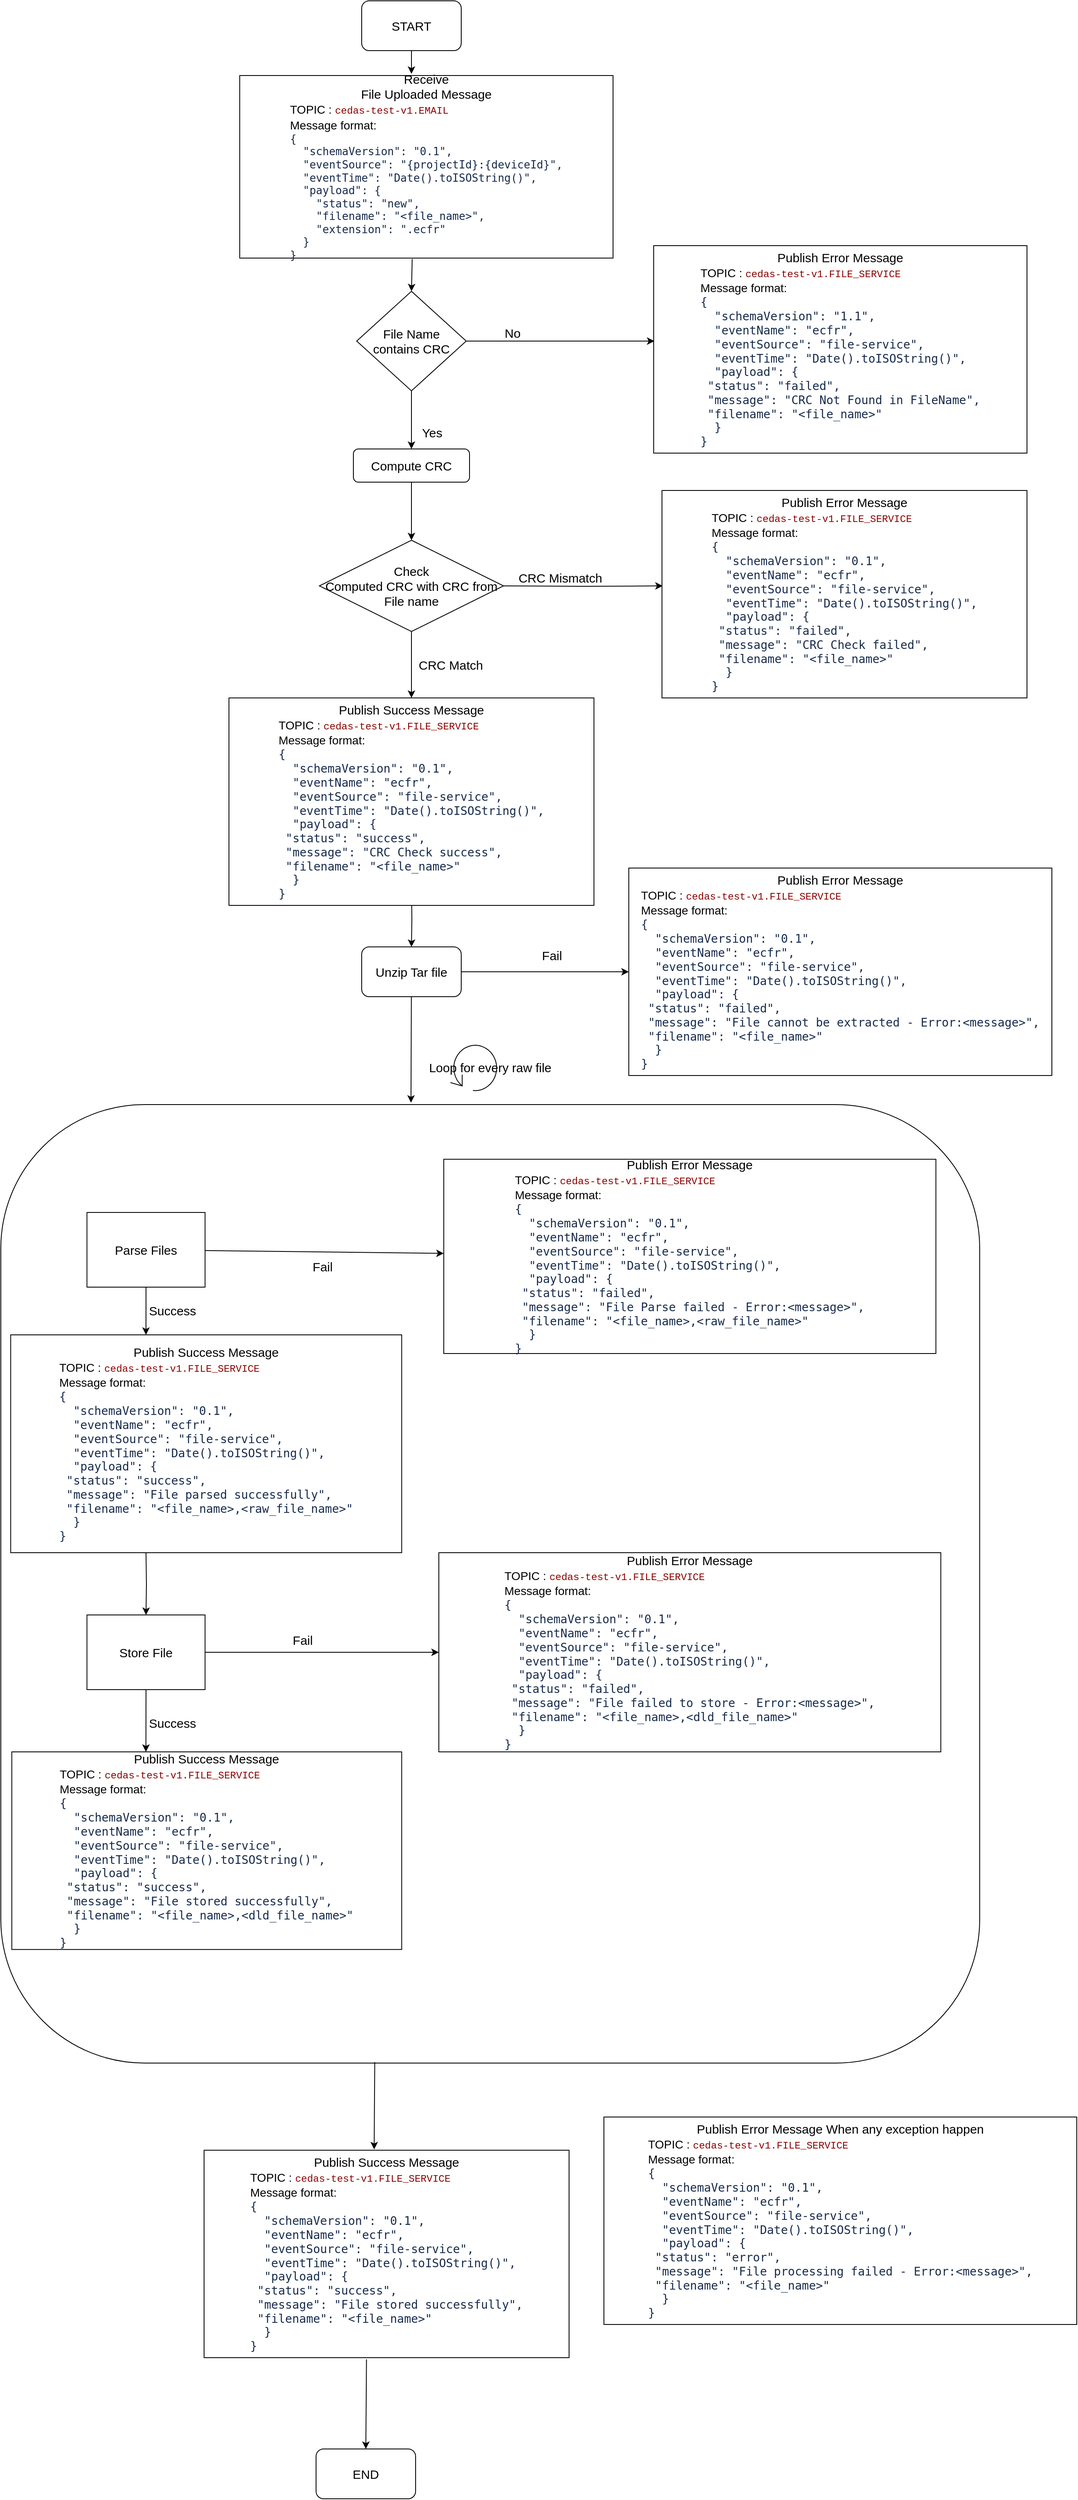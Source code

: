 <mxfile version="12.6.5" type="github">
  <diagram id="6WdQNFewNc1khkmcoBYZ" name="Page-1">
    <mxGraphModel dx="1426" dy="764" grid="1" gridSize="10" guides="1" tooltips="1" connect="1" arrows="1" fold="1" page="1" pageScale="1" pageWidth="850" pageHeight="1100" math="0" shadow="0">
      <root>
        <mxCell id="0"/>
        <mxCell id="1" parent="0"/>
        <mxCell id="ZElb9SdDPXtM1rfK_ozZ-1" value="&lt;font style=&quot;font-size: 15px&quot;&gt;Receive&lt;br&gt;File Uploaded Message&lt;br&gt;&lt;div style=&quot;text-align: left&quot;&gt;&lt;span style=&quot;font-size: 14px&quot;&gt;TOPIC :&amp;nbsp;&lt;/span&gt;&lt;span style=&quot;color: rgb(139 , 0 , 0) ; background-color: rgb(255 , 255 , 254) ; font-family: &amp;#34;menlo&amp;#34; , &amp;#34;monaco&amp;#34; , &amp;#34;courier new&amp;#34; , monospace ; font-size: 12px ; white-space: pre&quot;&gt;cedas-test-v1.EMAIL&lt;/span&gt;&lt;span style=&quot;font-size: 14px&quot;&gt;&lt;br&gt;&lt;/span&gt;&lt;span style=&quot;font-size: 14px&quot;&gt;Message format:&amp;nbsp;&lt;/span&gt;&lt;/div&gt;&lt;/font&gt;&lt;pre style=&quot;margin-top: 0px ; margin-bottom: 0px ; white-space: pre-wrap ; color: rgb(23 , 43 , 77) ; text-align: left ; font-size: 13px&quot;&gt;{&lt;br&gt;  &quot;schemaVersion&quot;: &quot;0.1&quot;,&lt;br&gt;  &quot;eventSource&quot;: &quot;{projectId}:{deviceId}&quot;,&lt;br&gt;  &quot;eventTime&quot;: &quot;Date().toISOString()&quot;,&lt;br&gt;  &quot;payload&quot;: {&lt;/pre&gt;&lt;pre style=&quot;margin-top: 0px ; margin-bottom: 0px ; white-space: pre-wrap ; color: rgb(23 , 43 , 77) ; text-align: left ; font-size: 13px&quot;&gt;    &quot;status&quot;: &quot;new&quot;,&lt;br&gt;    &quot;filename&quot;: &quot;&amp;lt;file_name&amp;gt;&quot;,&lt;/pre&gt;&lt;pre style=&quot;margin-top: 0px ; margin-bottom: 0px ; white-space: pre-wrap ; color: rgb(23 , 43 , 77) ; text-align: left ; font-size: 13px&quot;&gt;    &quot;extension&quot;: &quot;.ecfr&quot;&lt;br&gt;  }&lt;br&gt;}&lt;/pre&gt;" style="rounded=0;whiteSpace=wrap;html=1;" parent="1" vertex="1">
          <mxGeometry x="353" y="90" width="450" height="220" as="geometry"/>
        </mxCell>
        <mxCell id="ZElb9SdDPXtM1rfK_ozZ-9" value="" style="edgeStyle=orthogonalEdgeStyle;rounded=0;orthogonalLoop=1;jettySize=auto;html=1;" parent="1" source="ZElb9SdDPXtM1rfK_ozZ-5" target="ZElb9SdDPXtM1rfK_ozZ-8" edge="1">
          <mxGeometry relative="1" as="geometry"/>
        </mxCell>
        <mxCell id="ZElb9SdDPXtM1rfK_ozZ-12" style="edgeStyle=orthogonalEdgeStyle;rounded=0;orthogonalLoop=1;jettySize=auto;html=1;entryX=0.002;entryY=0.46;entryDx=0;entryDy=0;entryPerimeter=0;" parent="1" source="ZElb9SdDPXtM1rfK_ozZ-5" target="ZElb9SdDPXtM1rfK_ozZ-11" edge="1">
          <mxGeometry relative="1" as="geometry"/>
        </mxCell>
        <mxCell id="ZElb9SdDPXtM1rfK_ozZ-5" value="&lt;font style=&quot;font-size: 15px&quot;&gt;File Name &lt;br&gt;contains CRC&lt;/font&gt;" style="rhombus;whiteSpace=wrap;html=1;" parent="1" vertex="1">
          <mxGeometry x="494" y="350" width="132" height="120" as="geometry"/>
        </mxCell>
        <mxCell id="ZElb9SdDPXtM1rfK_ozZ-6" value="" style="endArrow=classic;html=1;exitX=0.462;exitY=1.005;exitDx=0;exitDy=0;exitPerimeter=0;entryX=0.5;entryY=0;entryDx=0;entryDy=0;" parent="1" source="ZElb9SdDPXtM1rfK_ozZ-1" target="ZElb9SdDPXtM1rfK_ozZ-5" edge="1">
          <mxGeometry width="50" height="50" relative="1" as="geometry">
            <mxPoint x="420" y="380" as="sourcePoint"/>
            <mxPoint x="558" y="340" as="targetPoint"/>
          </mxGeometry>
        </mxCell>
        <mxCell id="ZElb9SdDPXtM1rfK_ozZ-16" style="edgeStyle=orthogonalEdgeStyle;rounded=0;orthogonalLoop=1;jettySize=auto;html=1;entryX=0.5;entryY=0;entryDx=0;entryDy=0;" parent="1" source="ZElb9SdDPXtM1rfK_ozZ-8" target="ZElb9SdDPXtM1rfK_ozZ-14" edge="1">
          <mxGeometry relative="1" as="geometry"/>
        </mxCell>
        <mxCell id="ZElb9SdDPXtM1rfK_ozZ-8" value="&lt;font style=&quot;font-size: 15px&quot;&gt;Compute CRC&lt;br&gt;&lt;/font&gt;" style="rounded=1;whiteSpace=wrap;html=1;" parent="1" vertex="1">
          <mxGeometry x="490" y="540" width="140" height="40" as="geometry"/>
        </mxCell>
        <mxCell id="ZElb9SdDPXtM1rfK_ozZ-10" value="&lt;font style=&quot;font-size: 15px&quot;&gt;Yes&lt;/font&gt;" style="text;html=1;strokeColor=none;fillColor=none;align=center;verticalAlign=middle;whiteSpace=wrap;rounded=0;" parent="1" vertex="1">
          <mxGeometry x="565" y="510" width="40" height="20" as="geometry"/>
        </mxCell>
        <mxCell id="ZElb9SdDPXtM1rfK_ozZ-11" value="&lt;font style=&quot;font-size: 15px&quot;&gt;Publish Error Message&lt;br&gt;&lt;div style=&quot;text-align: left&quot;&gt;&lt;span style=&quot;font-size: 14px&quot;&gt;TOPIC :&amp;nbsp;&lt;/span&gt;&lt;span style=&quot;color: rgb(139 , 0 , 0) ; font-family: &amp;#34;menlo&amp;#34; , &amp;#34;monaco&amp;#34; , &amp;#34;courier new&amp;#34; , monospace ; font-size: 12px ; white-space: pre ; background-color: rgb(255 , 255 , 254)&quot;&gt;cedas-test-v1.FILE_SERVICE&lt;/span&gt;&lt;span style=&quot;font-size: 14px&quot;&gt;&lt;br&gt;Message format:&amp;nbsp;&lt;/span&gt;&lt;/div&gt;&lt;/font&gt;&lt;pre style=&quot;margin-top: 0px ; margin-bottom: 0px ; white-space: pre-wrap ; color: rgb(23 , 43 , 77) ; text-align: left ; font-size: 13px&quot;&gt;&lt;pre style=&quot;margin-top: 0px ; margin-bottom: 0px ; white-space: pre-wrap ; font-size: 14px&quot;&gt;{&lt;br&gt;  &quot;schemaVersion&quot;: &quot;1.1&quot;,&lt;/pre&gt;&lt;pre style=&quot;margin-top: 0px ; margin-bottom: 0px ; white-space: pre-wrap ; font-size: 14px&quot;&gt;  &quot;eventName&quot;: &quot;ecfr&quot;,&lt;br&gt;  &quot;eventSource&quot;: &quot;file-service&quot;,&lt;br&gt;  &quot;eventTime&quot;: &quot;Date().toISOString()&quot;,&lt;br&gt;  &quot;payload&quot;: {&lt;br&gt;	&quot;status&quot;: &quot;failed&quot;,&lt;/pre&gt;&lt;pre style=&quot;margin-top: 0px ; margin-bottom: 0px ; white-space: pre-wrap ; font-size: 14px&quot;&gt;	&quot;message&quot;: &quot;CRC Not Found in FileName&quot;,&lt;/pre&gt;&lt;pre style=&quot;margin-top: 0px ; margin-bottom: 0px ; white-space: pre-wrap ; font-size: 14px&quot;&gt;	&quot;filename&quot;: &quot;&amp;lt;file_name&amp;gt;&quot;&lt;br&gt;  }&lt;br&gt;}&lt;/pre&gt;&lt;/pre&gt;" style="rounded=0;whiteSpace=wrap;html=1;" parent="1" vertex="1">
          <mxGeometry x="852" y="295" width="450" height="250" as="geometry"/>
        </mxCell>
        <mxCell id="ZElb9SdDPXtM1rfK_ozZ-13" value="&lt;font style=&quot;font-size: 15px&quot;&gt;No&lt;/font&gt;" style="text;html=1;strokeColor=none;fillColor=none;align=center;verticalAlign=middle;whiteSpace=wrap;rounded=0;" parent="1" vertex="1">
          <mxGeometry x="662" y="390" width="40" height="20" as="geometry"/>
        </mxCell>
        <mxCell id="ZElb9SdDPXtM1rfK_ozZ-21" style="edgeStyle=orthogonalEdgeStyle;rounded=0;orthogonalLoop=1;jettySize=auto;html=1;" parent="1" source="ZElb9SdDPXtM1rfK_ozZ-14" target="ZElb9SdDPXtM1rfK_ozZ-20" edge="1">
          <mxGeometry relative="1" as="geometry"/>
        </mxCell>
        <mxCell id="ZElb9SdDPXtM1rfK_ozZ-14" value="&lt;span style=&quot;font-size: 15px&quot;&gt;Check &lt;br&gt;Computed CRC with CRC from File name&lt;/span&gt;" style="rhombus;whiteSpace=wrap;html=1;" parent="1" vertex="1">
          <mxGeometry x="449" y="650" width="222" height="110" as="geometry"/>
        </mxCell>
        <mxCell id="ZElb9SdDPXtM1rfK_ozZ-17" style="edgeStyle=orthogonalEdgeStyle;rounded=0;orthogonalLoop=1;jettySize=auto;html=1;entryX=0.002;entryY=0.46;entryDx=0;entryDy=0;entryPerimeter=0;" parent="1" target="ZElb9SdDPXtM1rfK_ozZ-18" edge="1">
          <mxGeometry relative="1" as="geometry">
            <mxPoint x="671" y="705" as="sourcePoint"/>
          </mxGeometry>
        </mxCell>
        <mxCell id="ZElb9SdDPXtM1rfK_ozZ-18" value="&lt;font style=&quot;font-size: 15px&quot;&gt;Publish Error Message&lt;br&gt;&lt;div style=&quot;text-align: left&quot;&gt;&lt;span style=&quot;font-size: 14px&quot;&gt;TOPIC :&amp;nbsp;&lt;/span&gt;&lt;span style=&quot;color: rgb(139 , 0 , 0) ; font-family: &amp;#34;menlo&amp;#34; , &amp;#34;monaco&amp;#34; , &amp;#34;courier new&amp;#34; , monospace ; font-size: 12px ; white-space: pre ; background-color: rgb(255 , 255 , 254)&quot;&gt;cedas-test-v1.FILE_SERVICE&lt;/span&gt;&lt;span style=&quot;font-size: 14px&quot;&gt;&lt;br&gt;Message format:&amp;nbsp;&lt;/span&gt;&lt;/div&gt;&lt;/font&gt;&lt;pre style=&quot;margin-top: 0px ; margin-bottom: 0px ; white-space: pre-wrap ; color: rgb(23 , 43 , 77) ; text-align: left ; font-size: 13px&quot;&gt;&lt;pre style=&quot;margin-top: 0px ; margin-bottom: 0px ; white-space: pre-wrap ; font-size: 14px&quot;&gt;{&lt;br&gt;  &quot;schemaVersion&quot;: &quot;0.1&quot;,&lt;/pre&gt;&lt;pre style=&quot;margin-top: 0px ; margin-bottom: 0px ; white-space: pre-wrap ; font-size: 14px&quot;&gt;&lt;pre style=&quot;margin-top: 0px ; margin-bottom: 0px ; white-space: pre-wrap&quot;&gt;  &quot;eventName&quot;: &quot;ecfr&quot;,&lt;br&gt;  &quot;eventSource&quot;: &quot;file-service&quot;,&lt;/pre&gt;  &quot;eventTime&quot;: &quot;Date().toISOString()&quot;,&lt;br&gt;  &quot;payload&quot;: {&lt;br&gt;	&quot;status&quot;: &quot;failed&quot;,&lt;/pre&gt;&lt;pre style=&quot;margin-top: 0px ; margin-bottom: 0px ; white-space: pre-wrap ; font-size: 14px&quot;&gt;	&quot;message&quot;: &quot;CRC Check failed&quot;,&lt;br&gt;&lt;/pre&gt;&lt;pre style=&quot;margin-top: 0px ; margin-bottom: 0px ; white-space: pre-wrap ; font-size: 14px&quot;&gt;	&quot;filename&quot;: &quot;&amp;lt;file_name&amp;gt;&quot;&lt;br&gt;  }&lt;br&gt;}&lt;/pre&gt;&lt;/pre&gt;" style="rounded=0;whiteSpace=wrap;html=1;" parent="1" vertex="1">
          <mxGeometry x="862" y="590" width="440" height="250" as="geometry"/>
        </mxCell>
        <mxCell id="ZElb9SdDPXtM1rfK_ozZ-19" value="&lt;font style=&quot;font-size: 15px&quot;&gt;CRC Mismatch&lt;/font&gt;" style="text;html=1;strokeColor=none;fillColor=none;align=center;verticalAlign=middle;whiteSpace=wrap;rounded=0;" parent="1" vertex="1">
          <mxGeometry x="682" y="685" width="115" height="20" as="geometry"/>
        </mxCell>
        <mxCell id="ZElb9SdDPXtM1rfK_ozZ-32" style="edgeStyle=orthogonalEdgeStyle;rounded=0;orthogonalLoop=1;jettySize=auto;html=1;" parent="1" target="fc-QDYUDCDqkRIU63nJB-6" edge="1">
          <mxGeometry relative="1" as="geometry">
            <mxPoint x="560" y="1070" as="sourcePoint"/>
            <mxPoint x="560" y="1120" as="targetPoint"/>
          </mxGeometry>
        </mxCell>
        <mxCell id="ZElb9SdDPXtM1rfK_ozZ-20" value="&lt;font style=&quot;font-size: 15px&quot;&gt;Publish Success Message&lt;br&gt;&lt;div style=&quot;text-align: left&quot;&gt;&lt;span style=&quot;font-size: 14px&quot;&gt;TOPIC :&amp;nbsp;&lt;/span&gt;&lt;span style=&quot;color: rgb(139 , 0 , 0) ; font-family: &amp;#34;menlo&amp;#34; , &amp;#34;monaco&amp;#34; , &amp;#34;courier new&amp;#34; , monospace ; font-size: 12px ; white-space: pre ; background-color: rgb(255 , 255 , 254)&quot;&gt;cedas-test-v1.FILE_SERVICE&lt;/span&gt;&lt;span style=&quot;font-size: 14px&quot;&gt;&lt;br&gt;Message format:&amp;nbsp;&lt;/span&gt;&lt;/div&gt;&lt;/font&gt;&lt;pre style=&quot;margin-top: 0px ; margin-bottom: 0px ; white-space: pre-wrap ; color: rgb(23 , 43 , 77) ; text-align: left ; font-size: 13px&quot;&gt;&lt;pre style=&quot;margin-top: 0px ; margin-bottom: 0px ; white-space: pre-wrap ; font-size: 14px&quot;&gt;{&lt;br&gt;  &quot;schemaVersion&quot;: &quot;0.1&quot;,&lt;br&gt;  &quot;eventName&quot;: &quot;ecfr&quot;,&lt;pre style=&quot;margin-top: 0px ; margin-bottom: 0px ; white-space: pre-wrap&quot;&gt;  &quot;eventSource&quot;: &quot;file-service&quot;,&lt;/pre&gt;  &quot;eventTime&quot;: &quot;Date().toISOString()&quot;,&lt;br&gt;  &quot;payload&quot;: {&lt;br&gt;	&quot;status&quot;: &quot;success&quot;,&lt;/pre&gt;&lt;pre style=&quot;margin-top: 0px ; margin-bottom: 0px ; white-space: pre-wrap ; font-size: 14px&quot;&gt;	&quot;message&quot;: &quot;CRC Check success&quot;,&lt;br&gt;&lt;/pre&gt;&lt;pre style=&quot;margin-top: 0px ; margin-bottom: 0px ; white-space: pre-wrap ; font-size: 14px&quot;&gt;	&quot;filename&quot;: &quot;&amp;lt;file_name&amp;gt;&quot;&lt;br&gt;  }&lt;br&gt;}&lt;/pre&gt;&lt;/pre&gt;" style="rounded=0;whiteSpace=wrap;html=1;" parent="1" vertex="1">
          <mxGeometry x="340" y="840" width="440" height="250" as="geometry"/>
        </mxCell>
        <mxCell id="ZElb9SdDPXtM1rfK_ozZ-22" value="&lt;font style=&quot;font-size: 15px&quot;&gt;CRC Match&lt;/font&gt;" style="text;html=1;strokeColor=none;fillColor=none;align=center;verticalAlign=middle;whiteSpace=wrap;rounded=0;" parent="1" vertex="1">
          <mxGeometry x="550" y="790" width="115" height="20" as="geometry"/>
        </mxCell>
        <mxCell id="ZElb9SdDPXtM1rfK_ozZ-41" value="&lt;font style=&quot;font-size: 15px&quot;&gt;Publish Success Message&lt;br&gt;&lt;div style=&quot;text-align: left&quot;&gt;&lt;span style=&quot;font-size: 14px&quot;&gt;TOPIC :&amp;nbsp;&lt;/span&gt;&lt;span style=&quot;color: rgb(139 , 0 , 0) ; font-family: &amp;#34;menlo&amp;#34; , &amp;#34;monaco&amp;#34; , &amp;#34;courier new&amp;#34; , monospace ; font-size: 12px ; white-space: pre ; background-color: rgb(255 , 255 , 254)&quot;&gt;cedas-test-v1.FILE_SERVICE&lt;/span&gt;&lt;span style=&quot;font-size: 14px&quot;&gt;&lt;br&gt;Message format:&amp;nbsp;&lt;/span&gt;&lt;/div&gt;&lt;/font&gt;&lt;pre style=&quot;margin-top: 0px ; margin-bottom: 0px ; white-space: pre-wrap ; color: rgb(23 , 43 , 77) ; text-align: left ; font-size: 13px&quot;&gt;&lt;pre style=&quot;margin-top: 0px ; margin-bottom: 0px ; white-space: pre-wrap ; font-size: 14px&quot;&gt;{&lt;br&gt;  &quot;schemaVersion&quot;: &quot;0.1&quot;,&lt;br&gt;  &quot;eventName&quot;: &quot;ecfr&quot;,&lt;pre style=&quot;margin-top: 0px ; margin-bottom: 0px ; white-space: pre-wrap&quot;&gt;&lt;pre style=&quot;margin-top: 0px ; margin-bottom: 0px ; white-space: pre-wrap&quot;&gt;  &quot;eventSource&quot;: &quot;file-service&quot;,&lt;/pre&gt;&lt;/pre&gt;  &quot;eventTime&quot;: &quot;Date().toISOString()&quot;,&lt;br&gt;  &quot;payload&quot;: {&lt;br&gt;	&quot;status&quot;: &quot;success&quot;,&lt;/pre&gt;&lt;pre style=&quot;margin-top: 0px ; margin-bottom: 0px ; white-space: pre-wrap ; font-size: 14px&quot;&gt;	&quot;message&quot;: &quot;File stored successfully&quot;,&lt;br&gt;&lt;/pre&gt;&lt;pre style=&quot;margin-top: 0px ; margin-bottom: 0px ; white-space: pre-wrap ; font-size: 14px&quot;&gt;	&quot;filename&quot;: &quot;&amp;lt;file_name&amp;gt;&quot;&lt;br&gt;  }&lt;br&gt;}&lt;/pre&gt;&lt;/pre&gt;" style="rounded=0;whiteSpace=wrap;html=1;" parent="1" vertex="1">
          <mxGeometry x="310" y="2590" width="440" height="250" as="geometry"/>
        </mxCell>
        <mxCell id="ZElb9SdDPXtM1rfK_ozZ-43" value="&lt;font style=&quot;font-size: 15px&quot;&gt;START&lt;/font&gt;" style="rounded=1;whiteSpace=wrap;html=1;" parent="1" vertex="1">
          <mxGeometry x="500" width="120" height="60" as="geometry"/>
        </mxCell>
        <mxCell id="ZElb9SdDPXtM1rfK_ozZ-45" value="&lt;font style=&quot;font-size: 15px&quot;&gt;END&lt;/font&gt;" style="rounded=1;whiteSpace=wrap;html=1;" parent="1" vertex="1">
          <mxGeometry x="445" y="2950" width="120" height="60" as="geometry"/>
        </mxCell>
        <mxCell id="ZElb9SdDPXtM1rfK_ozZ-49" value="&lt;font style=&quot;font-size: 15px&quot;&gt;Publish Error Message When any exception happen&lt;br&gt;&lt;div style=&quot;text-align: left&quot;&gt;&lt;span style=&quot;font-size: 14px&quot;&gt;TOPIC :&amp;nbsp;&lt;/span&gt;&lt;span style=&quot;color: rgb(139 , 0 , 0) ; font-family: &amp;#34;menlo&amp;#34; , &amp;#34;monaco&amp;#34; , &amp;#34;courier new&amp;#34; , monospace ; font-size: 12px ; white-space: pre ; background-color: rgb(255 , 255 , 254)&quot;&gt;cedas-test-v1.FILE_SERVICE&lt;/span&gt;&lt;span style=&quot;font-size: 14px&quot;&gt;&lt;br&gt;Message format:&amp;nbsp;&lt;/span&gt;&lt;/div&gt;&lt;/font&gt;&lt;pre style=&quot;margin-top: 0px ; margin-bottom: 0px ; white-space: pre-wrap ; color: rgb(23 , 43 , 77) ; text-align: left ; font-size: 13px&quot;&gt;&lt;pre style=&quot;margin-top: 0px ; margin-bottom: 0px ; white-space: pre-wrap ; font-size: 14px&quot;&gt;{&lt;br&gt;  &quot;schemaVersion&quot;: &quot;0.1&quot;,&lt;br&gt;  &quot;eventName&quot;: &quot;ecfr&quot;,&lt;pre style=&quot;margin-top: 0px ; margin-bottom: 0px ; white-space: pre-wrap&quot;&gt;&lt;pre style=&quot;margin-top: 0px ; margin-bottom: 0px ; white-space: pre-wrap&quot;&gt;  &quot;eventSource&quot;: &quot;file-service&quot;,&lt;/pre&gt;&lt;/pre&gt;  &quot;eventTime&quot;: &quot;Date().toISOString()&quot;,&lt;br&gt;  &quot;payload&quot;: {&lt;br&gt;	&quot;status&quot;: &quot;error&quot;,&lt;/pre&gt;&lt;pre style=&quot;margin-top: 0px ; margin-bottom: 0px ; white-space: pre-wrap ; font-size: 14px&quot;&gt;	&quot;message&quot;: &quot;File processing failed - Error:&amp;lt;message&amp;gt;&quot;,&lt;br&gt;&lt;/pre&gt;&lt;pre style=&quot;margin-top: 0px ; margin-bottom: 0px ; white-space: pre-wrap ; font-size: 14px&quot;&gt;	&quot;filename&quot;: &quot;&amp;lt;file_name&amp;gt;&quot;&lt;br&gt;  }&lt;br&gt;}&lt;/pre&gt;&lt;/pre&gt;" style="rounded=0;whiteSpace=wrap;html=1;" parent="1" vertex="1">
          <mxGeometry x="792" y="2550" width="570" height="250" as="geometry"/>
        </mxCell>
        <mxCell id="fc-QDYUDCDqkRIU63nJB-6" value="&lt;font style=&quot;font-size: 15px&quot;&gt;Unzip Tar file&lt;/font&gt;" style="rounded=1;whiteSpace=wrap;html=1;" vertex="1" parent="1">
          <mxGeometry x="500" y="1140" width="120" height="60" as="geometry"/>
        </mxCell>
        <mxCell id="fc-QDYUDCDqkRIU63nJB-8" value="&lt;font style=&quot;font-size: 15px&quot;&gt;Publish Error Message&lt;br&gt;&lt;div style=&quot;text-align: left&quot;&gt;&lt;span style=&quot;font-size: 14px&quot;&gt;TOPIC :&amp;nbsp;&lt;/span&gt;&lt;span style=&quot;color: rgb(139 , 0 , 0) ; font-family: &amp;#34;menlo&amp;#34; , &amp;#34;monaco&amp;#34; , &amp;#34;courier new&amp;#34; , monospace ; font-size: 12px ; white-space: pre ; background-color: rgb(255 , 255 , 254)&quot;&gt;cedas-test-v1.FILE_SERVICE&lt;/span&gt;&lt;span style=&quot;font-size: 14px&quot;&gt;&lt;br&gt;Message format:&amp;nbsp;&lt;/span&gt;&lt;/div&gt;&lt;/font&gt;&lt;pre style=&quot;margin-top: 0px ; margin-bottom: 0px ; white-space: pre-wrap ; color: rgb(23 , 43 , 77) ; text-align: left ; font-size: 13px&quot;&gt;&lt;pre style=&quot;margin-top: 0px ; margin-bottom: 0px ; white-space: pre-wrap ; font-size: 14px&quot;&gt;{&lt;br&gt;  &quot;schemaVersion&quot;: &quot;0.1&quot;,&lt;br&gt;  &quot;eventName&quot;: &quot;ecfr&quot;,&lt;pre style=&quot;margin-top: 0px ; margin-bottom: 0px ; white-space: pre-wrap&quot;&gt;&lt;pre style=&quot;margin-top: 0px ; margin-bottom: 0px ; white-space: pre-wrap&quot;&gt;  &quot;eventSource&quot;: &quot;file-service&quot;,&lt;/pre&gt;&lt;/pre&gt;  &quot;eventTime&quot;: &quot;Date().toISOString()&quot;,&lt;br&gt;  &quot;payload&quot;: {&lt;br&gt;	&quot;status&quot;: &quot;failed&quot;,&lt;/pre&gt;&lt;pre style=&quot;margin-top: 0px ; margin-bottom: 0px ; white-space: pre-wrap ; font-size: 14px&quot;&gt;	&quot;message&quot;: &quot;File cannot be extracted - Error:&amp;lt;message&amp;gt;&quot;,&lt;br&gt;&lt;/pre&gt;&lt;pre style=&quot;margin-top: 0px ; margin-bottom: 0px ; white-space: pre-wrap ; font-size: 14px&quot;&gt;	&quot;filename&quot;: &quot;&amp;lt;file_name&amp;gt;&quot;&lt;br&gt;  }&lt;br&gt;}&lt;/pre&gt;&lt;/pre&gt;" style="rounded=0;whiteSpace=wrap;html=1;" vertex="1" parent="1">
          <mxGeometry x="822" y="1045" width="510" height="250" as="geometry"/>
        </mxCell>
        <mxCell id="fc-QDYUDCDqkRIU63nJB-9" value="&lt;span style=&quot;font-size: 15px&quot;&gt;Fail&lt;/span&gt;" style="text;html=1;strokeColor=none;fillColor=none;align=center;verticalAlign=middle;whiteSpace=wrap;rounded=0;" vertex="1" parent="1">
          <mxGeometry x="672" y="1140" width="115" height="20" as="geometry"/>
        </mxCell>
        <mxCell id="fc-QDYUDCDqkRIU63nJB-10" style="edgeStyle=orthogonalEdgeStyle;rounded=0;orthogonalLoop=1;jettySize=auto;html=1;exitX=1;exitY=0.5;exitDx=0;exitDy=0;" edge="1" parent="1" source="fc-QDYUDCDqkRIU63nJB-6" target="fc-QDYUDCDqkRIU63nJB-8">
          <mxGeometry relative="1" as="geometry">
            <mxPoint x="630" y="1170" as="sourcePoint"/>
            <mxPoint x="801.02" y="1169.5" as="targetPoint"/>
          </mxGeometry>
        </mxCell>
        <mxCell id="fc-QDYUDCDqkRIU63nJB-18" value="&lt;font style=&quot;font-size: 15px&quot;&gt;Loop for every raw file&lt;/font&gt;" style="text;html=1;strokeColor=none;fillColor=none;align=center;verticalAlign=middle;whiteSpace=wrap;rounded=0;" vertex="1" parent="1">
          <mxGeometry x="580" y="1275" width="150" height="20" as="geometry"/>
        </mxCell>
        <mxCell id="fc-QDYUDCDqkRIU63nJB-21" value="" style="shape=mxgraph.bpmn.loop;html=1;outlineConnect=0;" vertex="1" parent="1">
          <mxGeometry x="607" y="1255.5" width="58" height="59" as="geometry"/>
        </mxCell>
        <mxCell id="fc-QDYUDCDqkRIU63nJB-26" value="" style="endArrow=classic;html=1;entryX=0.419;entryY=-0.002;entryDx=0;entryDy=0;entryPerimeter=0;" edge="1" parent="1" source="fc-QDYUDCDqkRIU63nJB-6" target="fc-QDYUDCDqkRIU63nJB-15">
          <mxGeometry width="50" height="50" relative="1" as="geometry">
            <mxPoint x="540" y="1230" as="sourcePoint"/>
            <mxPoint x="590" y="1180" as="targetPoint"/>
          </mxGeometry>
        </mxCell>
        <mxCell id="fc-QDYUDCDqkRIU63nJB-15" value="" style="html=1;whiteSpace=wrap;rounded=1" vertex="1" parent="1">
          <mxGeometry x="65" y="1330" width="1180" height="1155" as="geometry"/>
        </mxCell>
        <mxCell id="ZElb9SdDPXtM1rfK_ozZ-23" style="edgeStyle=orthogonalEdgeStyle;rounded=0;orthogonalLoop=1;jettySize=auto;html=1;exitX=0.5;exitY=1;exitDx=0;exitDy=0;entryX=0.346;entryY=0;entryDx=0;entryDy=0;entryPerimeter=0;" parent="fc-QDYUDCDqkRIU63nJB-15" source="ZElb9SdDPXtM1rfK_ozZ-31" target="fc-QDYUDCDqkRIU63nJB-19" edge="1">
          <mxGeometry relative="1" as="geometry">
            <mxPoint x="175.013" y="315.0" as="sourcePoint"/>
            <mxPoint x="175.013" y="405" as="targetPoint"/>
          </mxGeometry>
        </mxCell>
        <mxCell id="ZElb9SdDPXtM1rfK_ozZ-26" value="&lt;font style=&quot;font-size: 15px&quot;&gt;Publish Error Message&lt;br&gt;&lt;div style=&quot;text-align: left&quot;&gt;&lt;span style=&quot;font-size: 14px&quot;&gt;TOPIC :&amp;nbsp;&lt;/span&gt;&lt;span style=&quot;color: rgb(139 , 0 , 0) ; font-family: &amp;#34;menlo&amp;#34; , &amp;#34;monaco&amp;#34; , &amp;#34;courier new&amp;#34; , monospace ; font-size: 12px ; white-space: pre ; background-color: rgb(255 , 255 , 254)&quot;&gt;cedas-test-v1.FILE_SERVICE&lt;/span&gt;&lt;span style=&quot;font-size: 14px&quot;&gt;&lt;br&gt;Message format:&amp;nbsp;&lt;/span&gt;&lt;/div&gt;&lt;/font&gt;&lt;pre style=&quot;margin-top: 0px ; margin-bottom: 0px ; white-space: pre-wrap ; color: rgb(23 , 43 , 77) ; text-align: left ; font-size: 13px&quot;&gt;&lt;pre style=&quot;margin-top: 0px ; margin-bottom: 0px ; white-space: pre-wrap ; font-size: 14px&quot;&gt;{&lt;br&gt;  &quot;schemaVersion&quot;: &quot;0.1&quot;,&lt;br&gt;  &quot;eventName&quot;: &quot;ecfr&quot;,&lt;pre style=&quot;margin-top: 0px ; margin-bottom: 0px ; white-space: pre-wrap&quot;&gt;&lt;pre style=&quot;margin-top: 0px ; margin-bottom: 0px ; white-space: pre-wrap&quot;&gt;  &quot;eventSource&quot;: &quot;file-service&quot;,&lt;/pre&gt;&lt;/pre&gt;  &quot;eventTime&quot;: &quot;Date().toISOString()&quot;,&lt;br&gt;  &quot;payload&quot;: {&lt;br&gt;	&quot;status&quot;: &quot;failed&quot;,&lt;/pre&gt;&lt;pre style=&quot;margin-top: 0px ; margin-bottom: 0px ; white-space: pre-wrap ; font-size: 14px&quot;&gt;	&quot;message&quot;: &quot;File Parse failed - Error:&amp;lt;message&amp;gt;&quot;,&lt;br&gt;&lt;/pre&gt;&lt;pre style=&quot;margin-top: 0px ; margin-bottom: 0px ; white-space: pre-wrap ; font-size: 14px&quot;&gt;	&quot;filename&quot;: &quot;&amp;lt;file_name&amp;gt;,&amp;lt;raw_file_name&amp;gt;&quot;&lt;br&gt;  }&lt;br&gt;}&lt;/pre&gt;&lt;/pre&gt;" style="rounded=0;whiteSpace=wrap;html=1;" parent="fc-QDYUDCDqkRIU63nJB-15" vertex="1">
          <mxGeometry x="533.94" y="65.89" width="593.26" height="234.11" as="geometry"/>
        </mxCell>
        <mxCell id="ZElb9SdDPXtM1rfK_ozZ-27" value="&lt;span style=&quot;font-size: 15px&quot;&gt;Fail&lt;/span&gt;" style="text;html=1;strokeColor=none;fillColor=none;align=center;verticalAlign=middle;whiteSpace=wrap;rounded=0;" parent="fc-QDYUDCDqkRIU63nJB-15" vertex="1">
          <mxGeometry x="319.769" y="180" width="136.45" height="30.0" as="geometry"/>
        </mxCell>
        <mxCell id="ZElb9SdDPXtM1rfK_ozZ-40" style="edgeStyle=orthogonalEdgeStyle;rounded=0;orthogonalLoop=1;jettySize=auto;html=1;entryX=0.5;entryY=0;entryDx=0;entryDy=0;" parent="fc-QDYUDCDqkRIU63nJB-15" target="ZElb9SdDPXtM1rfK_ozZ-39" edge="1">
          <mxGeometry relative="1" as="geometry">
            <mxPoint x="175.013" y="540" as="sourcePoint"/>
          </mxGeometry>
        </mxCell>
        <mxCell id="ZElb9SdDPXtM1rfK_ozZ-31" value="&lt;font style=&quot;font-size: 15px&quot;&gt;Parse Files&lt;/font&gt;" style="rounded=0;whiteSpace=wrap;html=1;" parent="fc-QDYUDCDqkRIU63nJB-15" vertex="1">
          <mxGeometry x="103.821" y="130.0" width="142.383" height="90.0" as="geometry"/>
        </mxCell>
        <mxCell id="ZElb9SdDPXtM1rfK_ozZ-35" value="&lt;font style=&quot;font-size: 15px&quot;&gt;Publish Error Message&lt;br&gt;&lt;div style=&quot;text-align: left&quot;&gt;&lt;span style=&quot;font-size: 14px&quot;&gt;TOPIC :&amp;nbsp;&lt;/span&gt;&lt;span style=&quot;color: rgb(139 , 0 , 0) ; font-family: &amp;#34;menlo&amp;#34; , &amp;#34;monaco&amp;#34; , &amp;#34;courier new&amp;#34; , monospace ; font-size: 12px ; white-space: pre ; background-color: rgb(255 , 255 , 254)&quot;&gt;cedas-test-v1.FILE_SERVICE&lt;/span&gt;&lt;span style=&quot;font-size: 14px&quot;&gt;&lt;br&gt;Message format:&amp;nbsp;&lt;/span&gt;&lt;/div&gt;&lt;/font&gt;&lt;pre style=&quot;margin-top: 0px ; margin-bottom: 0px ; white-space: pre-wrap ; color: rgb(23 , 43 , 77) ; text-align: left ; font-size: 13px&quot;&gt;&lt;pre style=&quot;margin-top: 0px ; margin-bottom: 0px ; white-space: pre-wrap ; font-size: 14px&quot;&gt;{&lt;br&gt;  &quot;schemaVersion&quot;: &quot;0.1&quot;,&lt;br&gt;  &quot;eventName&quot;: &quot;ecfr&quot;,&lt;pre style=&quot;margin-top: 0px ; margin-bottom: 0px ; white-space: pre-wrap&quot;&gt;&lt;pre style=&quot;margin-top: 0px ; margin-bottom: 0px ; white-space: pre-wrap&quot;&gt;  &quot;eventSource&quot;: &quot;file-service&quot;,&lt;/pre&gt;&lt;/pre&gt;  &quot;eventTime&quot;: &quot;Date().toISOString()&quot;,&lt;br&gt;  &quot;payload&quot;: {&lt;br&gt;	&quot;status&quot;: &quot;failed&quot;,&lt;/pre&gt;&lt;pre style=&quot;margin-top: 0px ; margin-bottom: 0px ; white-space: pre-wrap ; font-size: 14px&quot;&gt;	&quot;message&quot;: &quot;File failed to store - Error:&amp;lt;message&amp;gt;&quot;,&lt;br&gt;&lt;/pre&gt;&lt;pre style=&quot;margin-top: 0px ; margin-bottom: 0px ; white-space: pre-wrap ; font-size: 14px&quot;&gt;	&quot;filename&quot;: &quot;&amp;lt;file_name&amp;gt;,&amp;lt;dld_file_name&amp;gt;&quot;&lt;br&gt;  }&lt;br&gt;}&lt;/pre&gt;&lt;/pre&gt;" style="rounded=0;whiteSpace=wrap;html=1;" parent="fc-QDYUDCDqkRIU63nJB-15" vertex="1">
          <mxGeometry x="528" y="540" width="605.13" height="240" as="geometry"/>
        </mxCell>
        <mxCell id="ZElb9SdDPXtM1rfK_ozZ-38" value="&lt;font style=&quot;font-size: 15px&quot;&gt;Success&lt;/font&gt;" style="text;html=1;strokeColor=none;fillColor=none;align=center;verticalAlign=middle;whiteSpace=wrap;rounded=0;" parent="fc-QDYUDCDqkRIU63nJB-15" vertex="1">
          <mxGeometry x="281.8" y="870.0" width="136.45" height="30.0" as="geometry"/>
        </mxCell>
        <mxCell id="ZElb9SdDPXtM1rfK_ozZ-39" value="&lt;font style=&quot;font-size: 15px&quot;&gt;Store File&lt;/font&gt;" style="rounded=0;whiteSpace=wrap;html=1;" parent="fc-QDYUDCDqkRIU63nJB-15" vertex="1">
          <mxGeometry x="103.821" y="615" width="142.383" height="90.0" as="geometry"/>
        </mxCell>
        <mxCell id="fc-QDYUDCDqkRIU63nJB-3" value="&lt;font style=&quot;font-size: 15px&quot;&gt;Success&lt;br&gt;&lt;/font&gt;" style="text;html=1;strokeColor=none;fillColor=none;align=center;verticalAlign=middle;whiteSpace=wrap;rounded=0;" vertex="1" parent="fc-QDYUDCDqkRIU63nJB-15">
          <mxGeometry x="118.02" y="232.5" width="177.979" height="30.0" as="geometry"/>
        </mxCell>
        <mxCell id="ZElb9SdDPXtM1rfK_ozZ-37" value="&lt;font style=&quot;font-size: 15px&quot;&gt;Publish Success Message&lt;br&gt;&lt;div style=&quot;text-align: left&quot;&gt;&lt;span style=&quot;font-size: 14px&quot;&gt;TOPIC :&amp;nbsp;&lt;/span&gt;&lt;span style=&quot;color: rgb(139 , 0 , 0) ; font-family: &amp;#34;menlo&amp;#34; , &amp;#34;monaco&amp;#34; , &amp;#34;courier new&amp;#34; , monospace ; font-size: 12px ; white-space: pre ; background-color: rgb(255 , 255 , 254)&quot;&gt;cedas-test-v1.FILE_SERVICE&lt;/span&gt;&lt;span style=&quot;font-size: 14px&quot;&gt;&lt;br&gt;Message format:&amp;nbsp;&lt;/span&gt;&lt;/div&gt;&lt;/font&gt;&lt;pre style=&quot;margin-top: 0px ; margin-bottom: 0px ; white-space: pre-wrap ; color: rgb(23 , 43 , 77) ; text-align: left ; font-size: 13px&quot;&gt;&lt;pre style=&quot;margin-top: 0px ; margin-bottom: 0px ; white-space: pre-wrap ; font-size: 14px&quot;&gt;{&lt;br&gt;  &quot;schemaVersion&quot;: &quot;0.1&quot;,&lt;br&gt;  &quot;eventName&quot;: &quot;ecfr&quot;,&lt;pre style=&quot;margin-top: 0px ; margin-bottom: 0px ; white-space: pre-wrap&quot;&gt;&lt;pre style=&quot;margin-top: 0px ; margin-bottom: 0px ; white-space: pre-wrap&quot;&gt;  &quot;eventSource&quot;: &quot;file-service&quot;,&lt;/pre&gt;&lt;/pre&gt;  &quot;eventTime&quot;: &quot;Date().toISOString()&quot;,&lt;br&gt;  &quot;payload&quot;: {&lt;br&gt;	&quot;status&quot;: &quot;success&quot;,&lt;/pre&gt;&lt;pre style=&quot;margin-top: 0px ; margin-bottom: 0px ; white-space: pre-wrap ; font-size: 14px&quot;&gt;	&quot;message&quot;: &quot;File stored successfully&quot;,&lt;br&gt;&lt;/pre&gt;&lt;pre style=&quot;margin-top: 0px ; margin-bottom: 0px ; white-space: pre-wrap ; font-size: 14px&quot;&gt;	&quot;filename&quot;: &quot;&amp;lt;file_name&amp;gt;,&amp;lt;dld_file_name&amp;gt;&quot;&lt;br&gt;  }&lt;br&gt;}&lt;/pre&gt;&lt;/pre&gt;" style="rounded=0;whiteSpace=wrap;html=1;" parent="fc-QDYUDCDqkRIU63nJB-15" vertex="1">
          <mxGeometry x="13.22" y="780.0" width="470" height="238.14" as="geometry"/>
        </mxCell>
        <mxCell id="fc-QDYUDCDqkRIU63nJB-19" value="&lt;font style=&quot;font-size: 15px&quot;&gt;Publish Success Message&lt;br&gt;&lt;div style=&quot;text-align: left&quot;&gt;&lt;span style=&quot;font-size: 14px&quot;&gt;TOPIC :&amp;nbsp;&lt;/span&gt;&lt;span style=&quot;color: rgb(139 , 0 , 0) ; font-family: &amp;#34;menlo&amp;#34; , &amp;#34;monaco&amp;#34; , &amp;#34;courier new&amp;#34; , monospace ; font-size: 12px ; white-space: pre ; background-color: rgb(255 , 255 , 254)&quot;&gt;cedas-test-v1.FILE_SERVICE&lt;/span&gt;&lt;span style=&quot;font-size: 14px&quot;&gt;&lt;br&gt;Message format:&amp;nbsp;&lt;/span&gt;&lt;/div&gt;&lt;/font&gt;&lt;pre style=&quot;margin-top: 0px ; margin-bottom: 0px ; white-space: pre-wrap ; color: rgb(23 , 43 , 77) ; text-align: left ; font-size: 13px&quot;&gt;&lt;pre style=&quot;margin-top: 0px ; margin-bottom: 0px ; white-space: pre-wrap ; font-size: 14px&quot;&gt;{&lt;br&gt;  &quot;schemaVersion&quot;: &quot;0.1&quot;,&lt;br&gt;  &quot;eventName&quot;: &quot;ecfr&quot;,&lt;pre style=&quot;margin-top: 0px ; margin-bottom: 0px ; white-space: pre-wrap&quot;&gt;&lt;pre style=&quot;margin-top: 0px ; margin-bottom: 0px ; white-space: pre-wrap&quot;&gt;  &quot;eventSource&quot;: &quot;file-service&quot;,&lt;/pre&gt;&lt;/pre&gt;  &quot;eventTime&quot;: &quot;Date().toISOString()&quot;,&lt;br&gt;  &quot;payload&quot;: {&lt;br&gt;	&quot;status&quot;: &quot;success&quot;,&lt;/pre&gt;&lt;pre style=&quot;margin-top: 0px ; margin-bottom: 0px ; white-space: pre-wrap ; font-size: 14px&quot;&gt;	&quot;message&quot;: &quot;File parsed successfully&quot;,&lt;br&gt;&lt;/pre&gt;&lt;pre style=&quot;margin-top: 0px ; margin-bottom: 0px ; white-space: pre-wrap ; font-size: 14px&quot;&gt;	&quot;filename&quot;: &quot;&amp;lt;file_name&amp;gt;,&amp;lt;raw_file_name&amp;gt;&quot;&lt;br&gt;  }&lt;br&gt;}&lt;/pre&gt;&lt;/pre&gt;" style="rounded=0;whiteSpace=wrap;html=1;" vertex="1" parent="fc-QDYUDCDqkRIU63nJB-15">
          <mxGeometry x="11.87" y="277.5" width="471.35" height="262.5" as="geometry"/>
        </mxCell>
        <mxCell id="fc-QDYUDCDqkRIU63nJB-25" value="" style="endArrow=classic;html=1;" edge="1" parent="fc-QDYUDCDqkRIU63nJB-15" source="ZElb9SdDPXtM1rfK_ozZ-31" target="ZElb9SdDPXtM1rfK_ozZ-26">
          <mxGeometry width="50" height="50" relative="1" as="geometry">
            <mxPoint x="260" y="200" as="sourcePoint"/>
            <mxPoint x="310" y="150" as="targetPoint"/>
          </mxGeometry>
        </mxCell>
        <mxCell id="fc-QDYUDCDqkRIU63nJB-30" value="" style="endArrow=classic;html=1;entryX=0;entryY=0.5;entryDx=0;entryDy=0;" edge="1" parent="fc-QDYUDCDqkRIU63nJB-15" source="ZElb9SdDPXtM1rfK_ozZ-39" target="ZElb9SdDPXtM1rfK_ozZ-35">
          <mxGeometry width="50" height="50" relative="1" as="geometry">
            <mxPoint x="300" y="690" as="sourcePoint"/>
            <mxPoint x="350" y="640" as="targetPoint"/>
          </mxGeometry>
        </mxCell>
        <mxCell id="fc-QDYUDCDqkRIU63nJB-31" value="&lt;span style=&quot;font-size: 15px&quot;&gt;Fail&lt;/span&gt;" style="text;html=1;strokeColor=none;fillColor=none;align=center;verticalAlign=middle;whiteSpace=wrap;rounded=0;" vertex="1" parent="fc-QDYUDCDqkRIU63nJB-15">
          <mxGeometry x="295.999" y="630" width="136.45" height="30.0" as="geometry"/>
        </mxCell>
        <mxCell id="fc-QDYUDCDqkRIU63nJB-33" value="" style="endArrow=classic;html=1;exitX=0.5;exitY=1;exitDx=0;exitDy=0;entryX=0.344;entryY=0;entryDx=0;entryDy=0;entryPerimeter=0;" edge="1" parent="fc-QDYUDCDqkRIU63nJB-15" source="ZElb9SdDPXtM1rfK_ozZ-39" target="ZElb9SdDPXtM1rfK_ozZ-37">
          <mxGeometry width="50" height="50" relative="1" as="geometry">
            <mxPoint x="200" y="760" as="sourcePoint"/>
            <mxPoint x="250" y="710" as="targetPoint"/>
          </mxGeometry>
        </mxCell>
        <mxCell id="fc-QDYUDCDqkRIU63nJB-34" value="&lt;font style=&quot;font-size: 15px&quot;&gt;Success&lt;br&gt;&lt;/font&gt;" style="text;html=1;strokeColor=none;fillColor=none;align=center;verticalAlign=middle;whiteSpace=wrap;rounded=0;" vertex="1" parent="fc-QDYUDCDqkRIU63nJB-15">
          <mxGeometry x="118.02" y="730" width="177.979" height="30.0" as="geometry"/>
        </mxCell>
        <mxCell id="fc-QDYUDCDqkRIU63nJB-37" value="" style="endArrow=classic;html=1;entryX=0.46;entryY=-0.009;entryDx=0;entryDy=0;entryPerimeter=0;" edge="1" parent="1" source="ZElb9SdDPXtM1rfK_ozZ-43" target="ZElb9SdDPXtM1rfK_ozZ-1">
          <mxGeometry width="50" height="50" relative="1" as="geometry">
            <mxPoint x="560" y="120" as="sourcePoint"/>
            <mxPoint x="610" y="70" as="targetPoint"/>
          </mxGeometry>
        </mxCell>
        <mxCell id="fc-QDYUDCDqkRIU63nJB-38" value="" style="endArrow=classic;html=1;exitX=0.382;exitY=0.999;exitDx=0;exitDy=0;exitPerimeter=0;entryX=0.466;entryY=-0.004;entryDx=0;entryDy=0;entryPerimeter=0;" edge="1" parent="1" source="fc-QDYUDCDqkRIU63nJB-15" target="ZElb9SdDPXtM1rfK_ozZ-41">
          <mxGeometry width="50" height="50" relative="1" as="geometry">
            <mxPoint x="510" y="2570" as="sourcePoint"/>
            <mxPoint x="560" y="2520" as="targetPoint"/>
          </mxGeometry>
        </mxCell>
        <mxCell id="fc-QDYUDCDqkRIU63nJB-39" value="" style="endArrow=classic;html=1;entryX=0.5;entryY=0;entryDx=0;entryDy=0;exitX=0.445;exitY=1.008;exitDx=0;exitDy=0;exitPerimeter=0;" edge="1" parent="1" source="ZElb9SdDPXtM1rfK_ozZ-41" target="ZElb9SdDPXtM1rfK_ozZ-45">
          <mxGeometry width="50" height="50" relative="1" as="geometry">
            <mxPoint x="509" y="2850" as="sourcePoint"/>
            <mxPoint x="560" y="2850" as="targetPoint"/>
          </mxGeometry>
        </mxCell>
      </root>
    </mxGraphModel>
  </diagram>
</mxfile>
